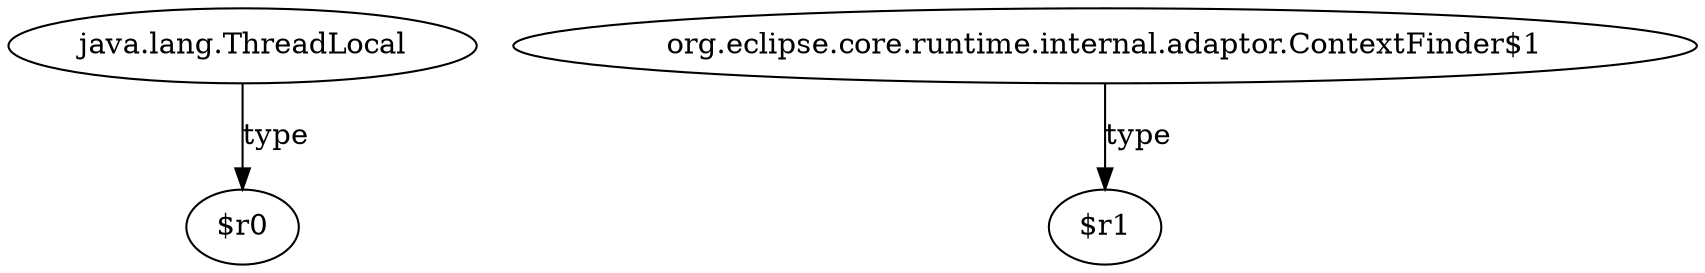 digraph g {
0[label="java.lang.ThreadLocal"]
1[label="$r0"]
0->1[label="type"]
2[label="org.eclipse.core.runtime.internal.adaptor.ContextFinder$1"]
3[label="$r1"]
2->3[label="type"]
}